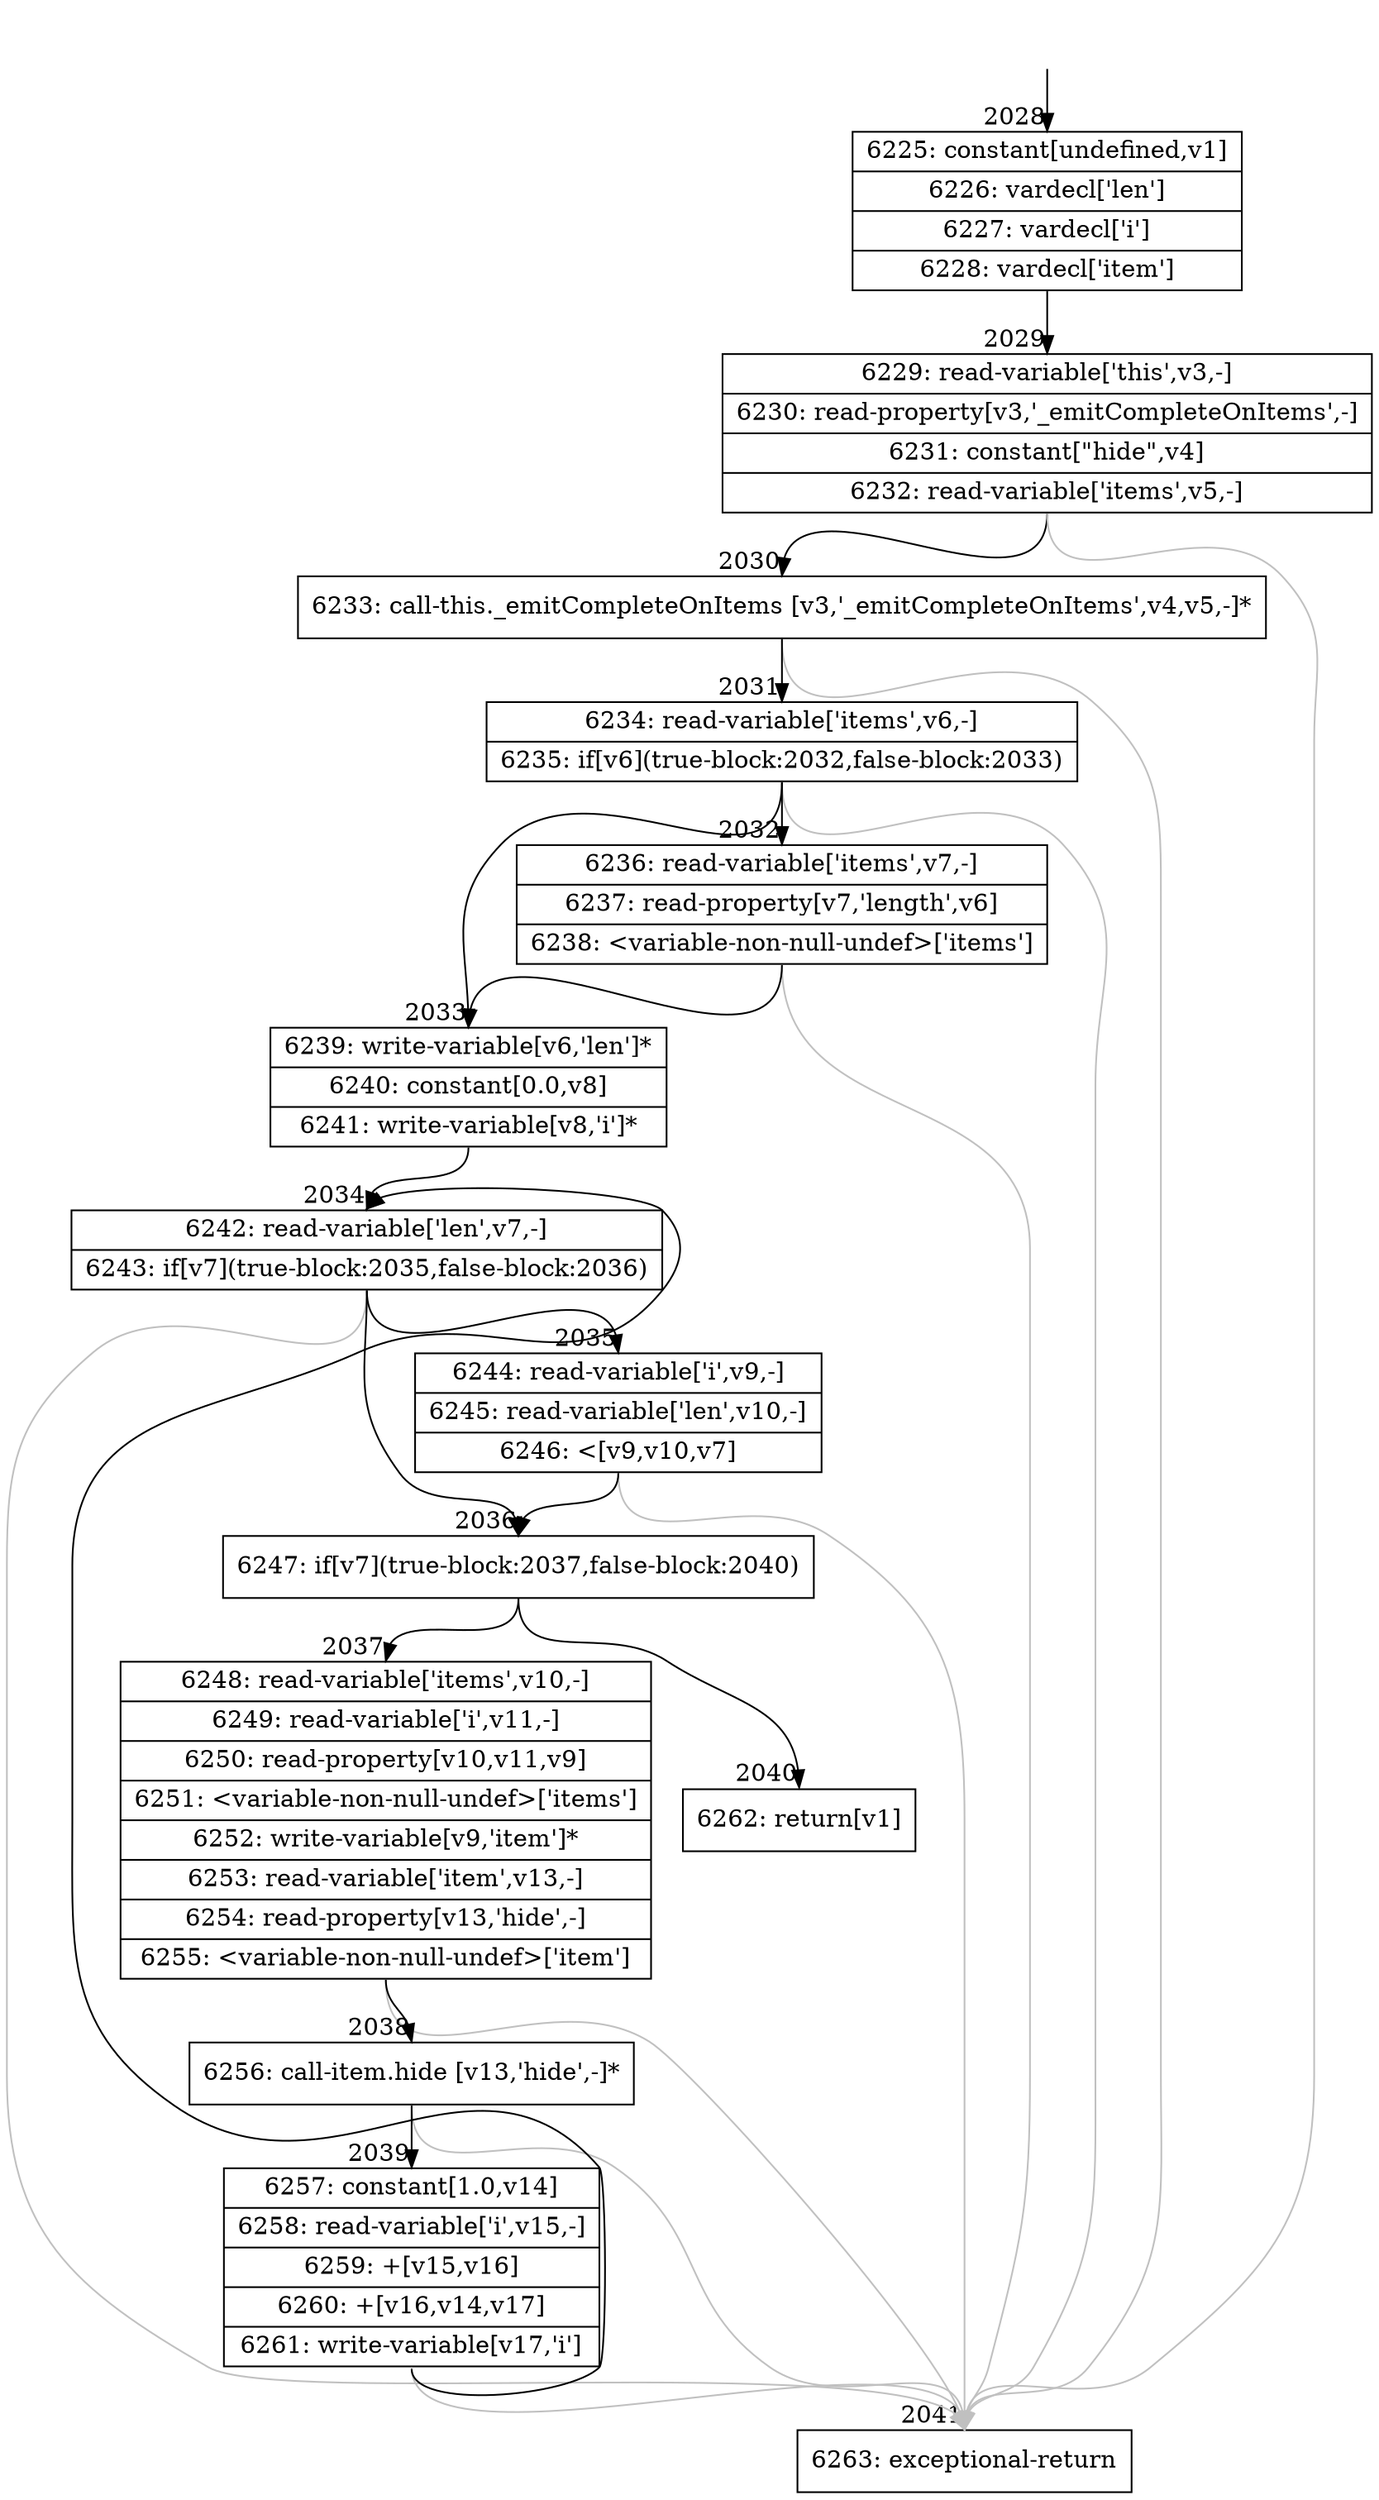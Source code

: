 digraph {
rankdir="TD"
BB_entry185[shape=none,label=""];
BB_entry185 -> BB2028 [tailport=s, headport=n, headlabel="    2028"]
BB2028 [shape=record label="{6225: constant[undefined,v1]|6226: vardecl['len']|6227: vardecl['i']|6228: vardecl['item']}" ] 
BB2028 -> BB2029 [tailport=s, headport=n, headlabel="      2029"]
BB2029 [shape=record label="{6229: read-variable['this',v3,-]|6230: read-property[v3,'_emitCompleteOnItems',-]|6231: constant[\"hide\",v4]|6232: read-variable['items',v5,-]}" ] 
BB2029 -> BB2030 [tailport=s, headport=n, headlabel="      2030"]
BB2029 -> BB2041 [tailport=s, headport=n, color=gray, headlabel="      2041"]
BB2030 [shape=record label="{6233: call-this._emitCompleteOnItems [v3,'_emitCompleteOnItems',v4,v5,-]*}" ] 
BB2030 -> BB2031 [tailport=s, headport=n, headlabel="      2031"]
BB2030 -> BB2041 [tailport=s, headport=n, color=gray]
BB2031 [shape=record label="{6234: read-variable['items',v6,-]|6235: if[v6](true-block:2032,false-block:2033)}" ] 
BB2031 -> BB2033 [tailport=s, headport=n, headlabel="      2033"]
BB2031 -> BB2032 [tailport=s, headport=n, headlabel="      2032"]
BB2031 -> BB2041 [tailport=s, headport=n, color=gray]
BB2032 [shape=record label="{6236: read-variable['items',v7,-]|6237: read-property[v7,'length',v6]|6238: \<variable-non-null-undef\>['items']}" ] 
BB2032 -> BB2033 [tailport=s, headport=n]
BB2032 -> BB2041 [tailport=s, headport=n, color=gray]
BB2033 [shape=record label="{6239: write-variable[v6,'len']*|6240: constant[0.0,v8]|6241: write-variable[v8,'i']*}" ] 
BB2033 -> BB2034 [tailport=s, headport=n, headlabel="      2034"]
BB2034 [shape=record label="{6242: read-variable['len',v7,-]|6243: if[v7](true-block:2035,false-block:2036)}" ] 
BB2034 -> BB2036 [tailport=s, headport=n, headlabel="      2036"]
BB2034 -> BB2035 [tailport=s, headport=n, headlabel="      2035"]
BB2034 -> BB2041 [tailport=s, headport=n, color=gray]
BB2035 [shape=record label="{6244: read-variable['i',v9,-]|6245: read-variable['len',v10,-]|6246: \<[v9,v10,v7]}" ] 
BB2035 -> BB2036 [tailport=s, headport=n]
BB2035 -> BB2041 [tailport=s, headport=n, color=gray]
BB2036 [shape=record label="{6247: if[v7](true-block:2037,false-block:2040)}" ] 
BB2036 -> BB2037 [tailport=s, headport=n, headlabel="      2037"]
BB2036 -> BB2040 [tailport=s, headport=n, headlabel="      2040"]
BB2037 [shape=record label="{6248: read-variable['items',v10,-]|6249: read-variable['i',v11,-]|6250: read-property[v10,v11,v9]|6251: \<variable-non-null-undef\>['items']|6252: write-variable[v9,'item']*|6253: read-variable['item',v13,-]|6254: read-property[v13,'hide',-]|6255: \<variable-non-null-undef\>['item']}" ] 
BB2037 -> BB2038 [tailport=s, headport=n, headlabel="      2038"]
BB2037 -> BB2041 [tailport=s, headport=n, color=gray]
BB2038 [shape=record label="{6256: call-item.hide [v13,'hide',-]*}" ] 
BB2038 -> BB2039 [tailport=s, headport=n, headlabel="      2039"]
BB2038 -> BB2041 [tailport=s, headport=n, color=gray]
BB2039 [shape=record label="{6257: constant[1.0,v14]|6258: read-variable['i',v15,-]|6259: +[v15,v16]|6260: +[v16,v14,v17]|6261: write-variable[v17,'i']}" ] 
BB2039 -> BB2034 [tailport=s, headport=n]
BB2039 -> BB2041 [tailport=s, headport=n, color=gray]
BB2040 [shape=record label="{6262: return[v1]}" ] 
BB2041 [shape=record label="{6263: exceptional-return}" ] 
//#$~ 2804
}

